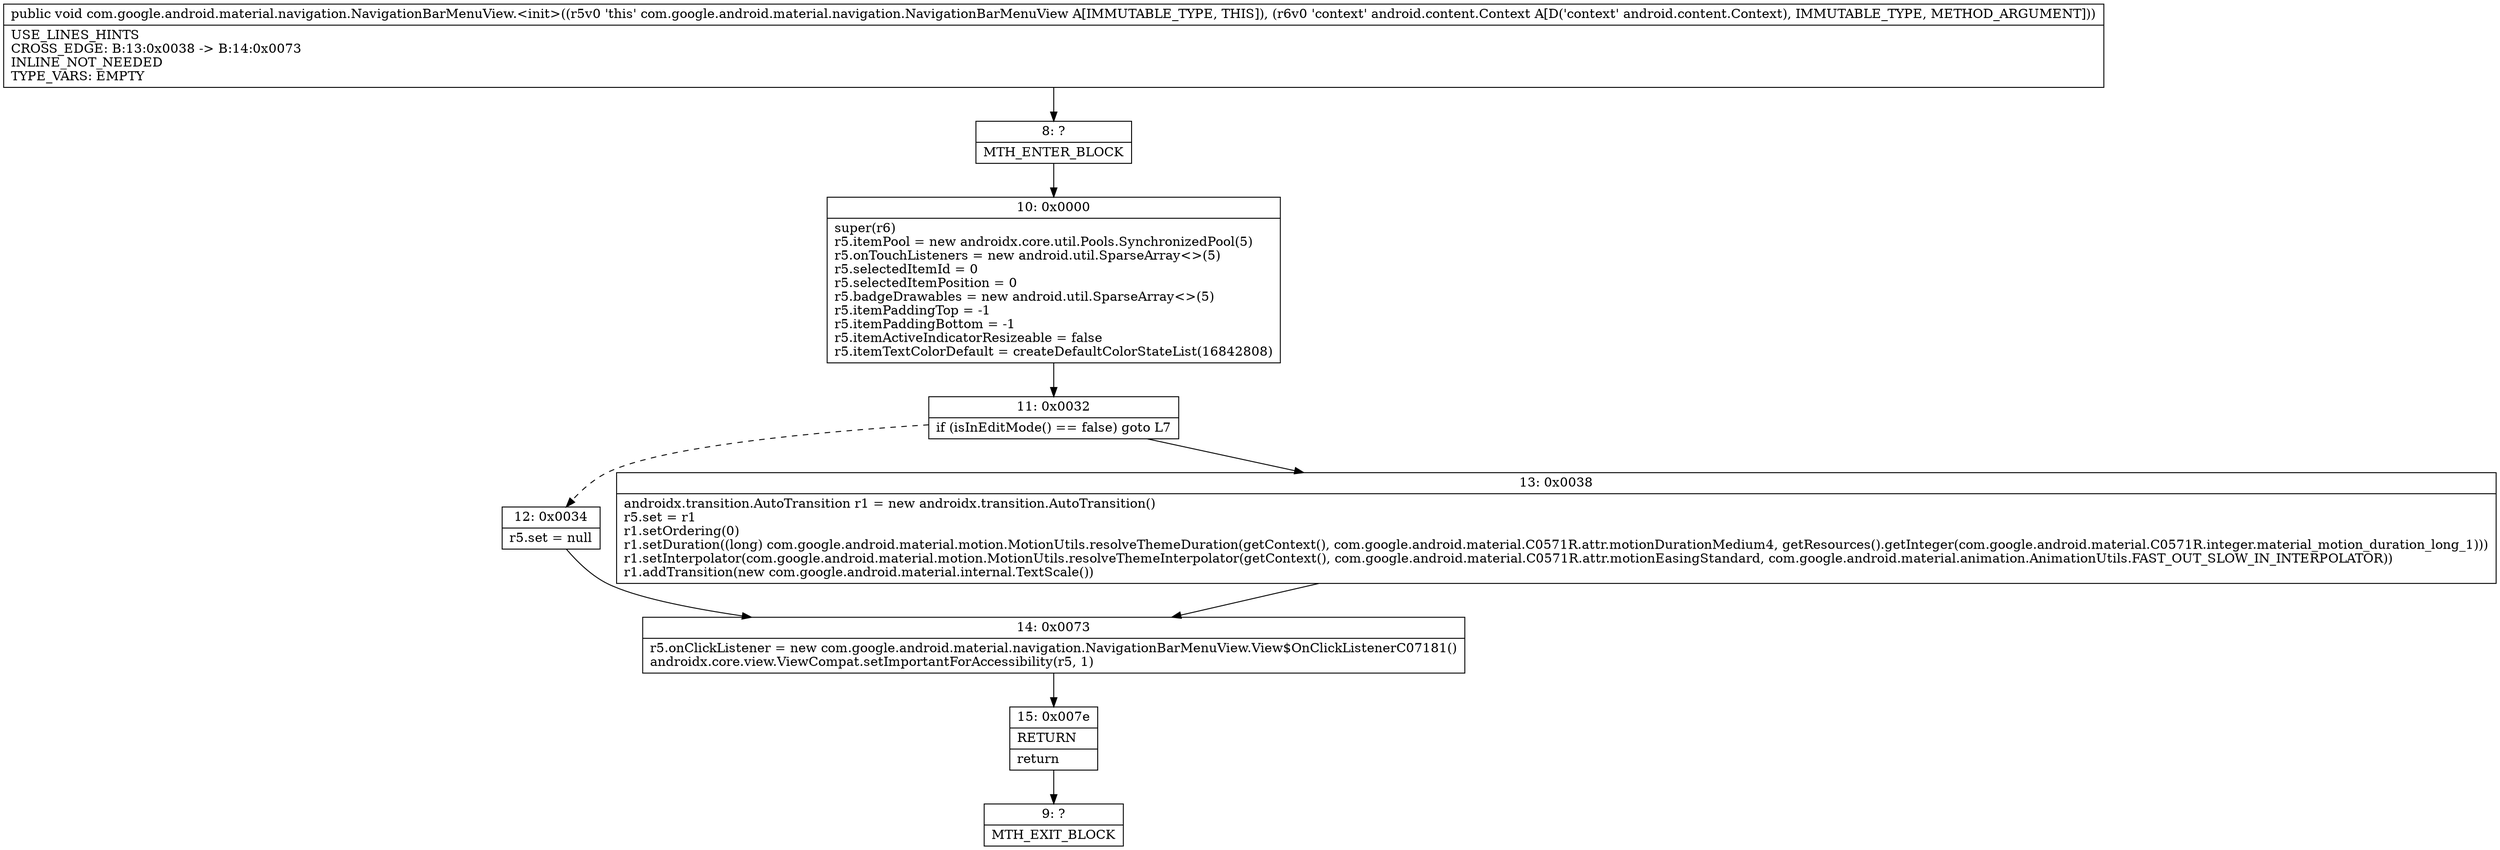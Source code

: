 digraph "CFG forcom.google.android.material.navigation.NavigationBarMenuView.\<init\>(Landroid\/content\/Context;)V" {
Node_8 [shape=record,label="{8\:\ ?|MTH_ENTER_BLOCK\l}"];
Node_10 [shape=record,label="{10\:\ 0x0000|super(r6)\lr5.itemPool = new androidx.core.util.Pools.SynchronizedPool(5)\lr5.onTouchListeners = new android.util.SparseArray\<\>(5)\lr5.selectedItemId = 0\lr5.selectedItemPosition = 0\lr5.badgeDrawables = new android.util.SparseArray\<\>(5)\lr5.itemPaddingTop = \-1\lr5.itemPaddingBottom = \-1\lr5.itemActiveIndicatorResizeable = false\lr5.itemTextColorDefault = createDefaultColorStateList(16842808)\l}"];
Node_11 [shape=record,label="{11\:\ 0x0032|if (isInEditMode() == false) goto L7\l}"];
Node_12 [shape=record,label="{12\:\ 0x0034|r5.set = null\l}"];
Node_14 [shape=record,label="{14\:\ 0x0073|r5.onClickListener = new com.google.android.material.navigation.NavigationBarMenuView.View$OnClickListenerC07181()\landroidx.core.view.ViewCompat.setImportantForAccessibility(r5, 1)\l}"];
Node_15 [shape=record,label="{15\:\ 0x007e|RETURN\l|return\l}"];
Node_9 [shape=record,label="{9\:\ ?|MTH_EXIT_BLOCK\l}"];
Node_13 [shape=record,label="{13\:\ 0x0038|androidx.transition.AutoTransition r1 = new androidx.transition.AutoTransition()\lr5.set = r1\lr1.setOrdering(0)\lr1.setDuration((long) com.google.android.material.motion.MotionUtils.resolveThemeDuration(getContext(), com.google.android.material.C0571R.attr.motionDurationMedium4, getResources().getInteger(com.google.android.material.C0571R.integer.material_motion_duration_long_1)))\lr1.setInterpolator(com.google.android.material.motion.MotionUtils.resolveThemeInterpolator(getContext(), com.google.android.material.C0571R.attr.motionEasingStandard, com.google.android.material.animation.AnimationUtils.FAST_OUT_SLOW_IN_INTERPOLATOR))\lr1.addTransition(new com.google.android.material.internal.TextScale())\l}"];
MethodNode[shape=record,label="{public void com.google.android.material.navigation.NavigationBarMenuView.\<init\>((r5v0 'this' com.google.android.material.navigation.NavigationBarMenuView A[IMMUTABLE_TYPE, THIS]), (r6v0 'context' android.content.Context A[D('context' android.content.Context), IMMUTABLE_TYPE, METHOD_ARGUMENT]))  | USE_LINES_HINTS\lCROSS_EDGE: B:13:0x0038 \-\> B:14:0x0073\lINLINE_NOT_NEEDED\lTYPE_VARS: EMPTY\l}"];
MethodNode -> Node_8;Node_8 -> Node_10;
Node_10 -> Node_11;
Node_11 -> Node_12[style=dashed];
Node_11 -> Node_13;
Node_12 -> Node_14;
Node_14 -> Node_15;
Node_15 -> Node_9;
Node_13 -> Node_14;
}

